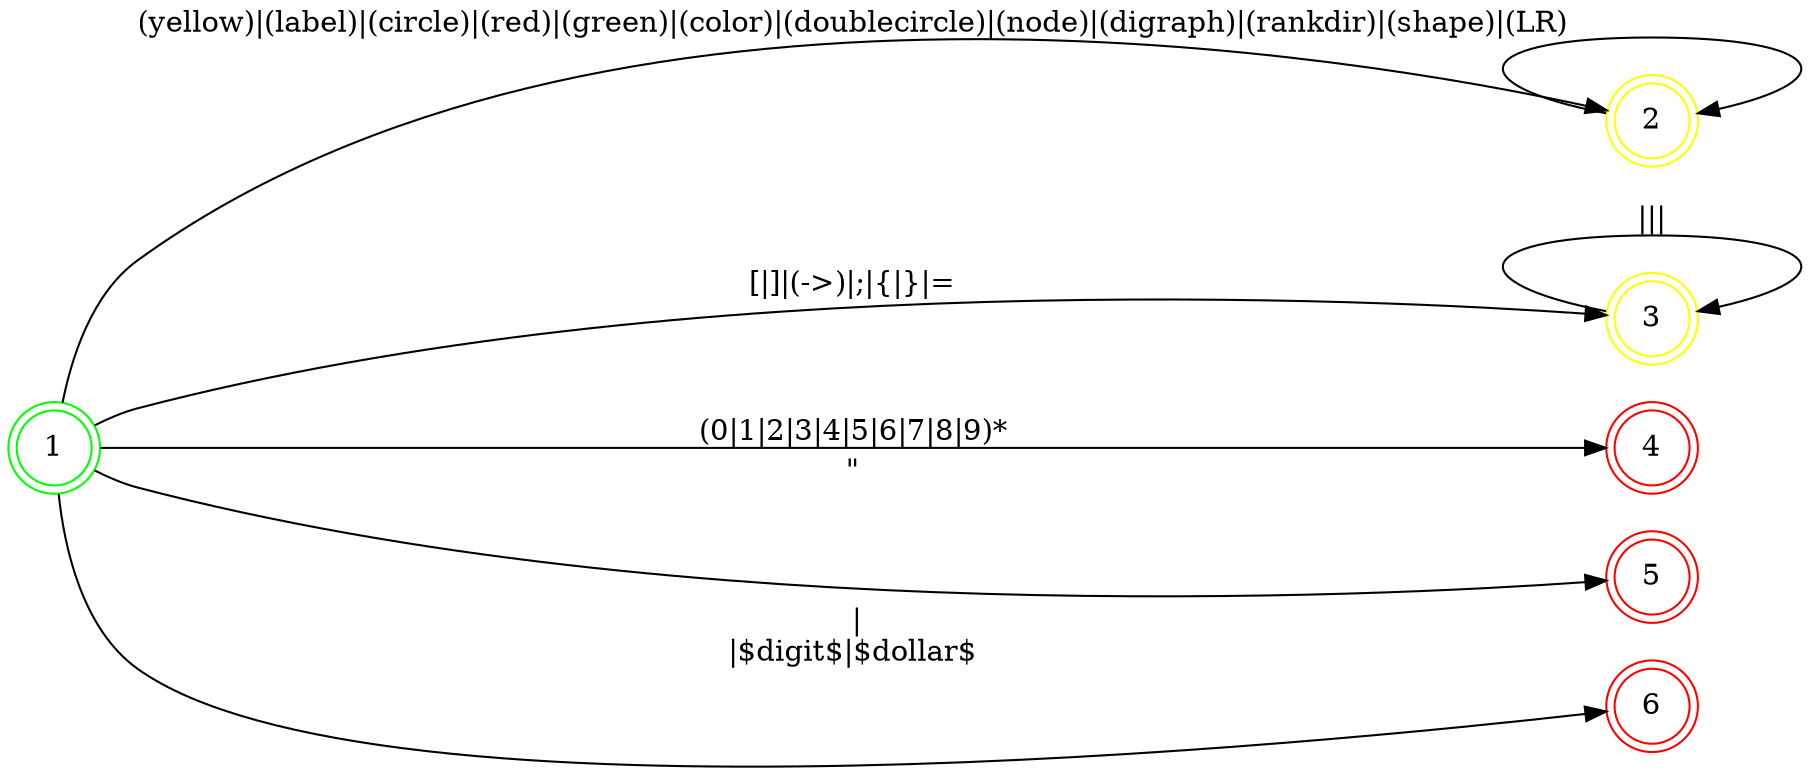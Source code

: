 digraph NDF {
    rankdir = LR;
    node [shape = doublecircle;];
    1 [color = green;];
    2 [color = yellow;];
    3 [color = yellow;];
    4 [color = red;];
    5 [color = red;];
    6 [color = red;];
    node [shape = circle;];
    1 -> 2 [label = "(yellow)|(label)|(circle)|(red)|(green)|(color)|(doublecircle)|(node)|(digraph)|(rankdir)|(shape)|(LR)";];
    1 -> 3 [label = "[|]|(->)|;|{|}|=";];
    1 -> 4 [label = "(0|1|2|3|4|5|6|7|8|9)*";];
    1 -> 5 [label = "\"";];
    1 -> 6 [label = " |\n|$digit$|$dollar$";];
    2 -> 2 [label = "";];
    3 -> 3 [label = "|||";];
}